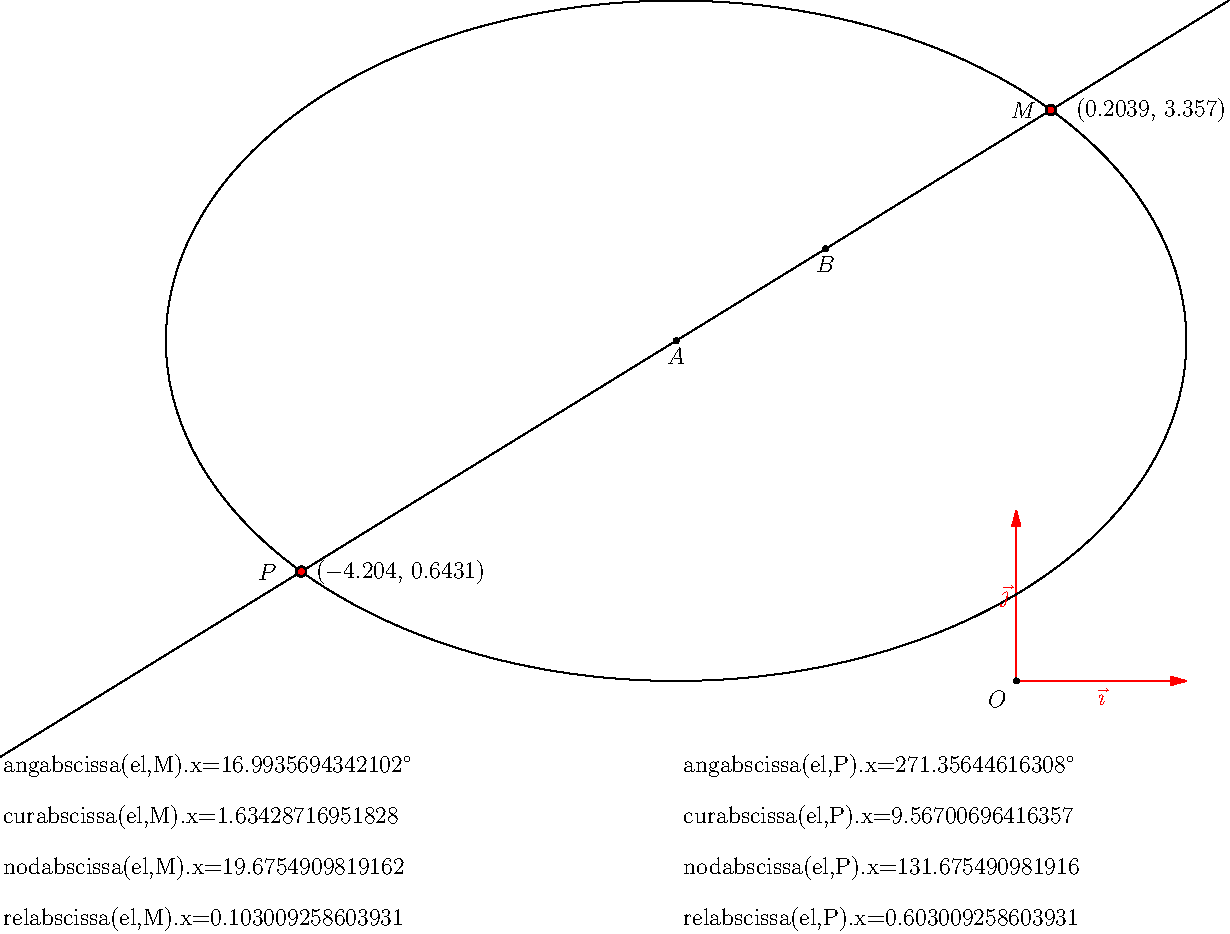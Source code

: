 import geometry;
unitsize(3cm);

// currentcoordsys=cartesiansystem((0,0),i=(1,0.5),j=(-0.5,.75));
show(currentcoordsys, xpen=invisible);

point A=(-2,2);
dot("$A$",A,S);
point B=A+(cos(0.5),cos(1));
dot("$B$",B,S);


ellipse el=ellipse(A,3,2,0);
draw(el);
line l=line(A,B);
draw(l);
point M=intersectionpoints(l,el)[0];
point P=intersectionpoints(l,el)[1];

/*<asyxml><view file="modules/geometry.asy" type="void" signature="dot(picture,Label,explicit point,align,string,pen)"/></asyxml>*/
dot("",M,2E,linewidth(2mm));
dot("$M$",M,2W);
dot("",P,2E);
dot("$P$",P,2W,linewidth(2mm));

pair p=A-(4,2.5);
transform t=shift((0,-0.3));
transform T=shift((4,0));
real x;

/*<asyxml><view file="modules/geometry.asy" type="abscissa" signature="angabscissa(ellipse,point,polarconicroutine)"/></asyxml>*/
x=angabscissa(el,M).x;
label("angabscissa(el,M).x=$"+(string)x+"^\circ$",p,E);
dot(angpoint(el,x),1mm+red);
x=angabscissa(el,P).x;
label("angabscissa(el,P).x=$"+(string)x+"^\circ$",T*p,E);
dot(angpoint(el,x),1mm+red);

p=t*p;
/*<asyxml><view file="modules/geometry.asy" type="abscissa" signature="curabscissa(ellipse,point)"/></asyxml>*/
x=curabscissa(el,M).x;
dot(curpoint(el,x),1mm+red);
label("curabscissa(el,M).x="+(string)x,p,E);
x=curabscissa(el,P).x;
label("curabscissa(el,P).x="+(string)x,T*p,E);
dot(curpoint(el,x),1mm+red);

p=t*p;
/*<asyxml><view file="modules/geometry.asy" type="abscissa" signature="nodabscissa(ellipse,point)"/></asyxml>*/
x=nodabscissa(el,M).x;
label("nodabscissa(el,M).x="+(string)x,p,E);
dot(point(el,x),1mm+red);
x=nodabscissa(el,P).x;
label("nodabscissa(el,P).x="+(string)x,T*p,E);
dot(point(el,x),1mm+red);

p=t*p;
/*<asyxml><view file="modules/geometry.asy" type="abscissa" signature="relabscissa(ellipse,point)"/></asyxml>*/
x=relabscissa(el,M).x;
label("relabscissa(el,M).x="+(string)x,p,E);
dot(relpoint(el,x),1mm+red);
x=relabscissa(el,P).x;
label("relabscissa(el,P).x="+(string)x,T*p,E);
dot(relpoint(el,x),1mm+red);